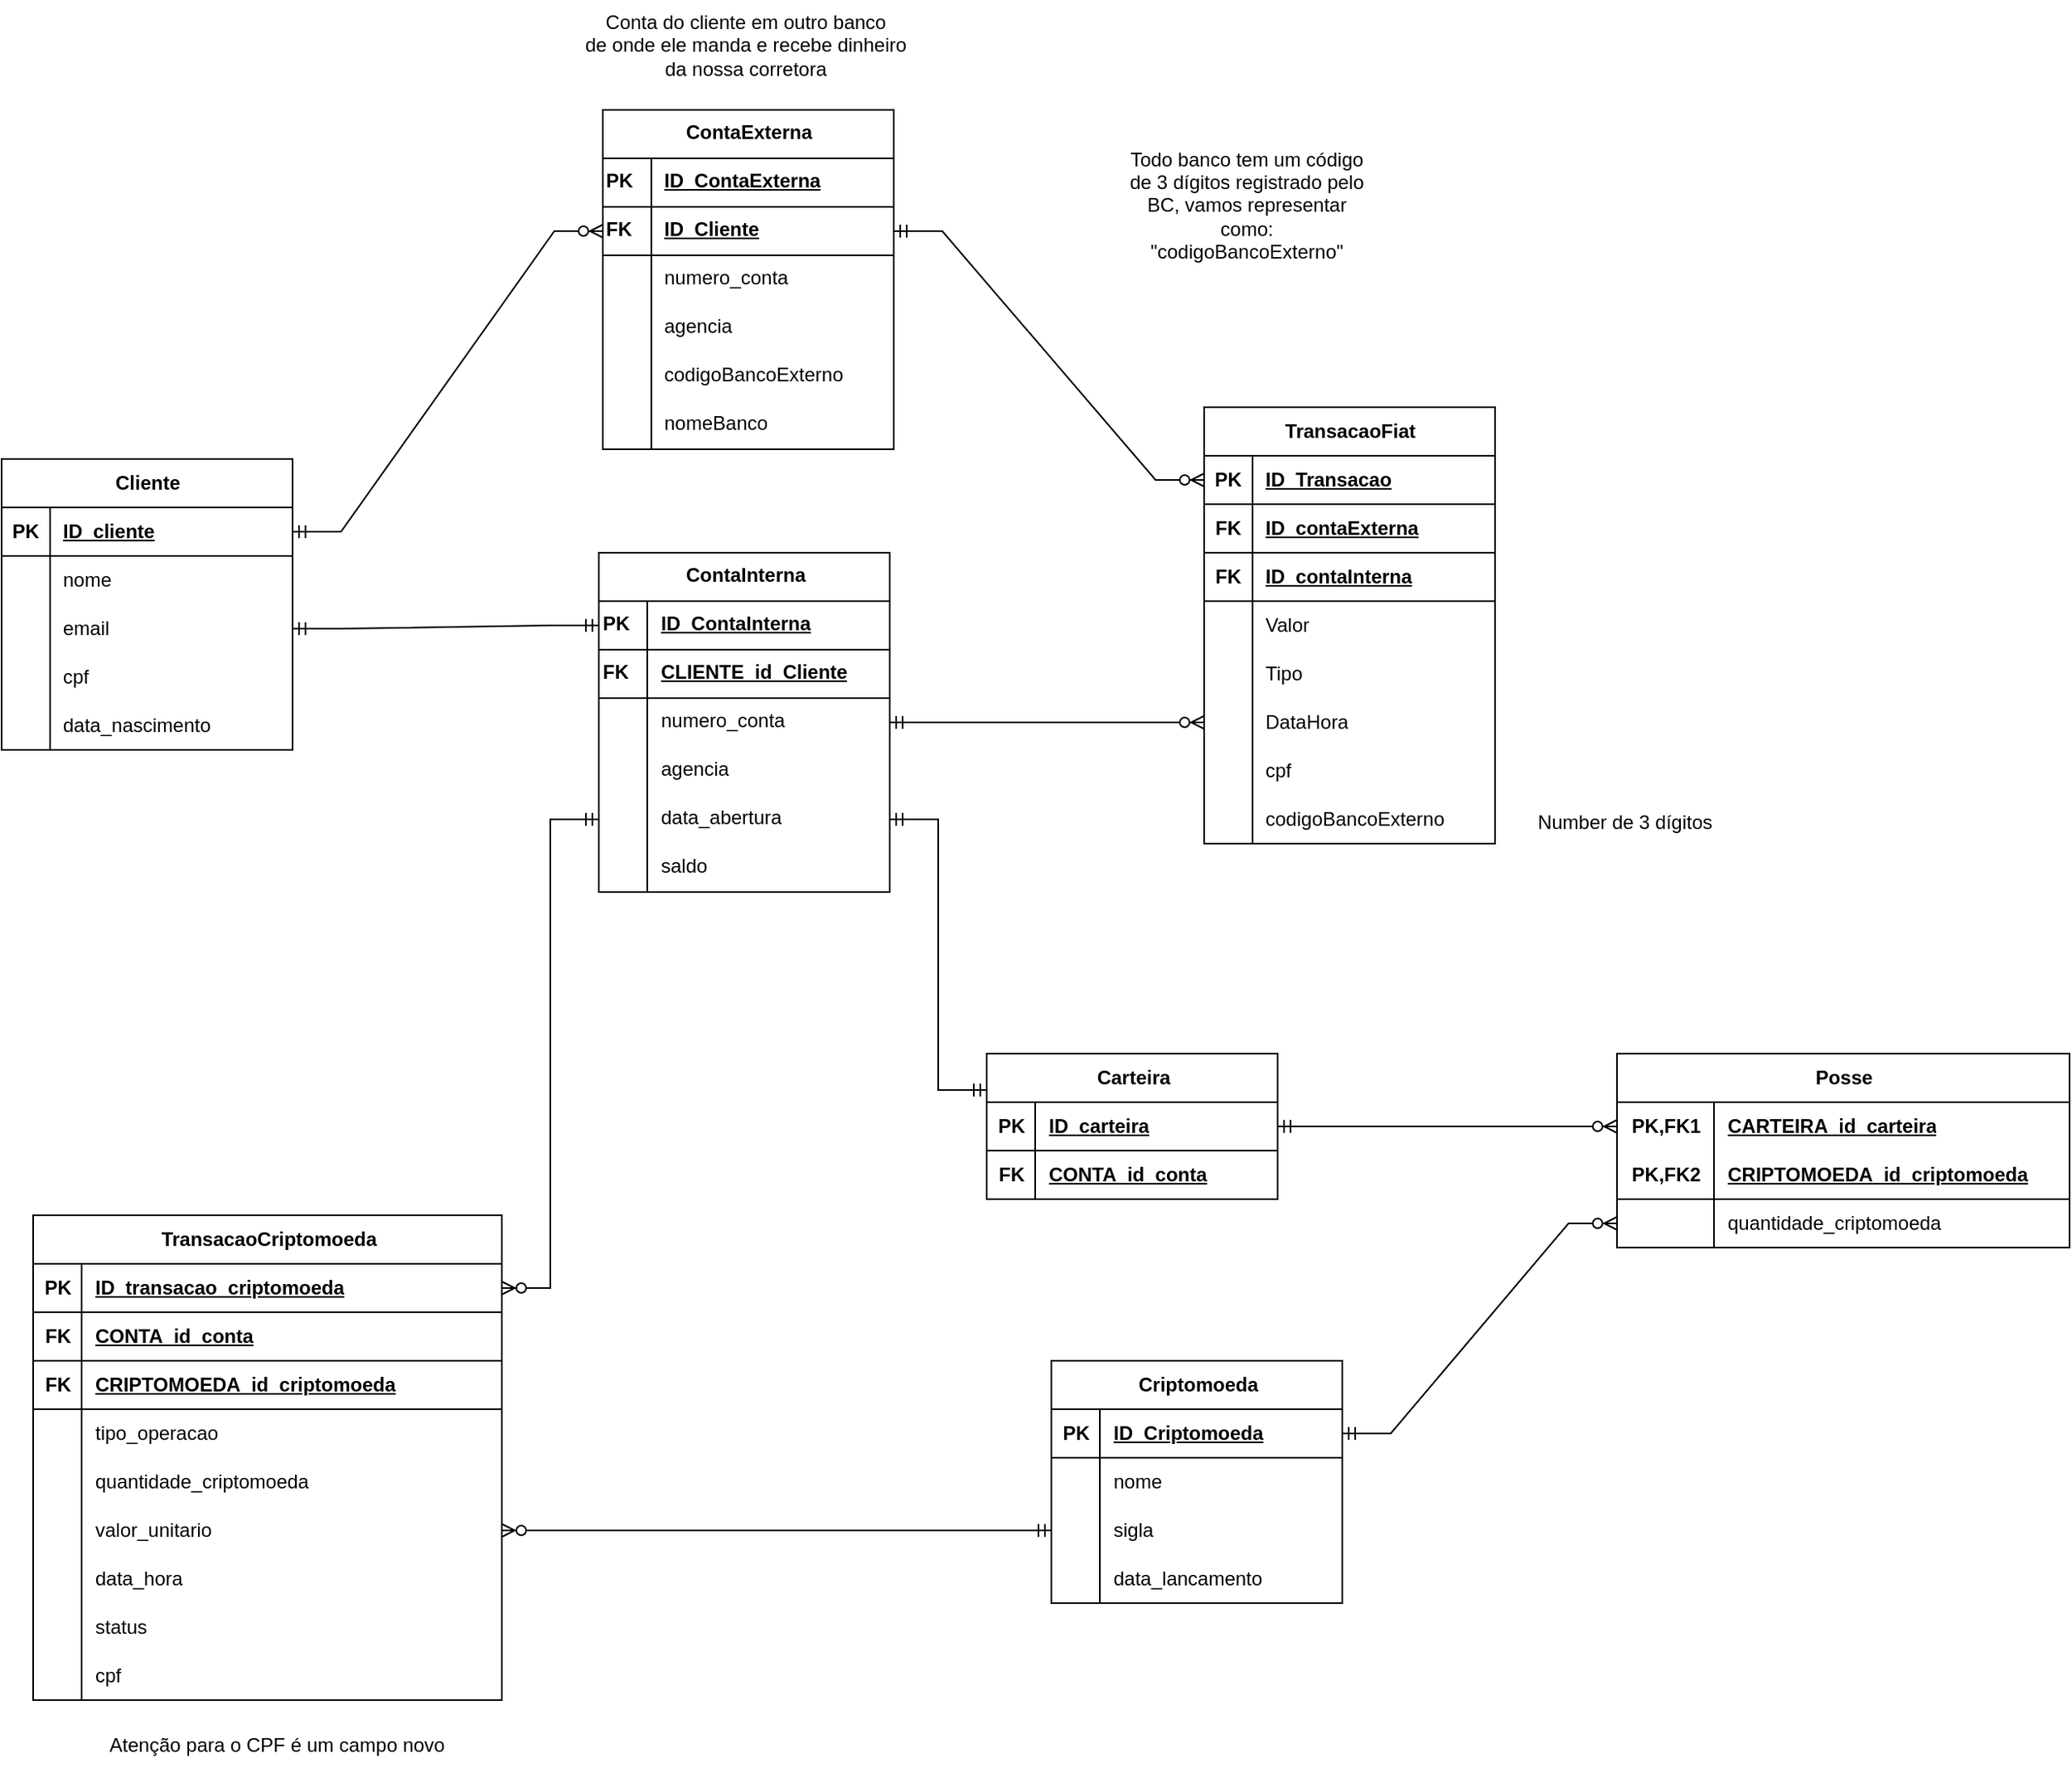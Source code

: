 <mxfile version="28.2.5">
  <diagram name="Página-1" id="d1rrQu7_RqCFaQAL6QqB">
    <mxGraphModel dx="2353" dy="2533" grid="0" gridSize="10" guides="1" tooltips="1" connect="1" arrows="1" fold="1" page="1" pageScale="1" pageWidth="827" pageHeight="1169" math="0" shadow="0">
      <root>
        <mxCell id="0" />
        <mxCell id="1" parent="0" />
        <mxCell id="-47FtMjsDmStWf5jlCwA-27" value="ContaInterna" style="shape=table;startSize=30;container=1;collapsible=1;childLayout=tableLayout;fixedRows=1;rowLines=0;fontStyle=1;align=center;resizeLast=1;html=1;strokeColor=default;verticalAlign=top;fontFamily=Helvetica;fontSize=12;fontColor=default;fillColor=default;" parent="1" vertex="1">
          <mxGeometry x="513.5" y="180" width="180" height="210" as="geometry" />
        </mxCell>
        <mxCell id="-47FtMjsDmStWf5jlCwA-28" value="" style="shape=tableRow;horizontal=0;startSize=0;swimlaneHead=0;swimlaneBody=0;fillColor=none;collapsible=0;dropTarget=0;points=[[0,0.5],[1,0.5]];portConstraint=eastwest;top=0;left=0;right=0;bottom=1;strokeColor=default;align=left;verticalAlign=top;fontFamily=Helvetica;fontSize=12;fontColor=default;" parent="-47FtMjsDmStWf5jlCwA-27" vertex="1">
          <mxGeometry y="30" width="180" height="30" as="geometry" />
        </mxCell>
        <mxCell id="-47FtMjsDmStWf5jlCwA-29" value="PK" style="shape=partialRectangle;connectable=0;fillColor=none;top=0;left=0;bottom=0;right=0;fontStyle=1;overflow=hidden;whiteSpace=wrap;html=1;strokeColor=default;align=left;verticalAlign=top;fontFamily=Helvetica;fontSize=12;fontColor=default;" parent="-47FtMjsDmStWf5jlCwA-28" vertex="1">
          <mxGeometry width="30" height="30" as="geometry">
            <mxRectangle width="30" height="30" as="alternateBounds" />
          </mxGeometry>
        </mxCell>
        <mxCell id="-47FtMjsDmStWf5jlCwA-30" value="ID_ContaInterna" style="shape=partialRectangle;connectable=0;fillColor=none;top=0;left=0;bottom=0;right=0;align=left;spacingLeft=6;fontStyle=5;overflow=hidden;whiteSpace=wrap;html=1;strokeColor=default;verticalAlign=top;fontFamily=Helvetica;fontSize=12;fontColor=default;" parent="-47FtMjsDmStWf5jlCwA-28" vertex="1">
          <mxGeometry x="30" width="150" height="30" as="geometry">
            <mxRectangle width="150" height="30" as="alternateBounds" />
          </mxGeometry>
        </mxCell>
        <mxCell id="-47FtMjsDmStWf5jlCwA-31" style="shape=tableRow;horizontal=0;startSize=0;swimlaneHead=0;swimlaneBody=0;fillColor=none;collapsible=0;dropTarget=0;points=[[0,0.5],[1,0.5]];portConstraint=eastwest;top=0;left=0;right=0;bottom=1;strokeColor=default;align=left;verticalAlign=top;fontFamily=Helvetica;fontSize=12;fontColor=default;" parent="-47FtMjsDmStWf5jlCwA-27" vertex="1">
          <mxGeometry y="60" width="180" height="30" as="geometry" />
        </mxCell>
        <mxCell id="-47FtMjsDmStWf5jlCwA-32" value="FK" style="shape=partialRectangle;connectable=0;fillColor=none;top=0;left=0;bottom=0;right=0;fontStyle=1;overflow=hidden;whiteSpace=wrap;html=1;strokeColor=default;align=left;verticalAlign=top;fontFamily=Helvetica;fontSize=12;fontColor=default;" parent="-47FtMjsDmStWf5jlCwA-31" vertex="1">
          <mxGeometry width="30" height="30" as="geometry">
            <mxRectangle width="30" height="30" as="alternateBounds" />
          </mxGeometry>
        </mxCell>
        <mxCell id="-47FtMjsDmStWf5jlCwA-33" value="CLIENTE_id_Cliente" style="shape=partialRectangle;connectable=0;fillColor=none;top=0;left=0;bottom=0;right=0;align=left;spacingLeft=6;fontStyle=5;overflow=hidden;whiteSpace=wrap;html=1;strokeColor=default;verticalAlign=top;fontFamily=Helvetica;fontSize=12;fontColor=default;" parent="-47FtMjsDmStWf5jlCwA-31" vertex="1">
          <mxGeometry x="30" width="150" height="30" as="geometry">
            <mxRectangle width="150" height="30" as="alternateBounds" />
          </mxGeometry>
        </mxCell>
        <mxCell id="-47FtMjsDmStWf5jlCwA-34" value="" style="shape=tableRow;horizontal=0;startSize=0;swimlaneHead=0;swimlaneBody=0;fillColor=none;collapsible=0;dropTarget=0;points=[[0,0.5],[1,0.5]];portConstraint=eastwest;top=0;left=0;right=0;bottom=0;strokeColor=default;align=left;verticalAlign=top;fontFamily=Helvetica;fontSize=12;fontColor=default;" parent="-47FtMjsDmStWf5jlCwA-27" vertex="1">
          <mxGeometry y="90" width="180" height="30" as="geometry" />
        </mxCell>
        <mxCell id="-47FtMjsDmStWf5jlCwA-35" value="" style="shape=partialRectangle;connectable=0;fillColor=none;top=0;left=0;bottom=0;right=0;editable=1;overflow=hidden;whiteSpace=wrap;html=1;strokeColor=default;align=left;verticalAlign=top;fontFamily=Helvetica;fontSize=12;fontColor=default;" parent="-47FtMjsDmStWf5jlCwA-34" vertex="1">
          <mxGeometry width="30" height="30" as="geometry">
            <mxRectangle width="30" height="30" as="alternateBounds" />
          </mxGeometry>
        </mxCell>
        <mxCell id="-47FtMjsDmStWf5jlCwA-36" value="numero_conta" style="shape=partialRectangle;connectable=0;fillColor=none;top=0;left=0;bottom=0;right=0;align=left;spacingLeft=6;overflow=hidden;whiteSpace=wrap;html=1;strokeColor=default;verticalAlign=top;fontFamily=Helvetica;fontSize=12;fontColor=default;" parent="-47FtMjsDmStWf5jlCwA-34" vertex="1">
          <mxGeometry x="30" width="150" height="30" as="geometry">
            <mxRectangle width="150" height="30" as="alternateBounds" />
          </mxGeometry>
        </mxCell>
        <mxCell id="-47FtMjsDmStWf5jlCwA-37" value="" style="shape=tableRow;horizontal=0;startSize=0;swimlaneHead=0;swimlaneBody=0;fillColor=none;collapsible=0;dropTarget=0;points=[[0,0.5],[1,0.5]];portConstraint=eastwest;top=0;left=0;right=0;bottom=0;strokeColor=default;align=left;verticalAlign=top;fontFamily=Helvetica;fontSize=12;fontColor=default;" parent="-47FtMjsDmStWf5jlCwA-27" vertex="1">
          <mxGeometry y="120" width="180" height="30" as="geometry" />
        </mxCell>
        <mxCell id="-47FtMjsDmStWf5jlCwA-38" value="" style="shape=partialRectangle;connectable=0;fillColor=none;top=0;left=0;bottom=0;right=0;editable=1;overflow=hidden;whiteSpace=wrap;html=1;strokeColor=default;align=left;verticalAlign=top;fontFamily=Helvetica;fontSize=12;fontColor=default;" parent="-47FtMjsDmStWf5jlCwA-37" vertex="1">
          <mxGeometry width="30" height="30" as="geometry">
            <mxRectangle width="30" height="30" as="alternateBounds" />
          </mxGeometry>
        </mxCell>
        <mxCell id="-47FtMjsDmStWf5jlCwA-39" value="agencia" style="shape=partialRectangle;connectable=0;fillColor=none;top=0;left=0;bottom=0;right=0;align=left;spacingLeft=6;overflow=hidden;whiteSpace=wrap;html=1;strokeColor=default;verticalAlign=top;fontFamily=Helvetica;fontSize=12;fontColor=default;" parent="-47FtMjsDmStWf5jlCwA-37" vertex="1">
          <mxGeometry x="30" width="150" height="30" as="geometry">
            <mxRectangle width="150" height="30" as="alternateBounds" />
          </mxGeometry>
        </mxCell>
        <mxCell id="-47FtMjsDmStWf5jlCwA-40" value="" style="shape=tableRow;horizontal=0;startSize=0;swimlaneHead=0;swimlaneBody=0;fillColor=none;collapsible=0;dropTarget=0;points=[[0,0.5],[1,0.5]];portConstraint=eastwest;top=0;left=0;right=0;bottom=0;strokeColor=default;align=left;verticalAlign=top;fontFamily=Helvetica;fontSize=12;fontColor=default;" parent="-47FtMjsDmStWf5jlCwA-27" vertex="1">
          <mxGeometry y="150" width="180" height="30" as="geometry" />
        </mxCell>
        <mxCell id="-47FtMjsDmStWf5jlCwA-41" value="" style="shape=partialRectangle;connectable=0;fillColor=none;top=0;left=0;bottom=0;right=0;editable=1;overflow=hidden;whiteSpace=wrap;html=1;strokeColor=default;align=left;verticalAlign=top;fontFamily=Helvetica;fontSize=12;fontColor=default;" parent="-47FtMjsDmStWf5jlCwA-40" vertex="1">
          <mxGeometry width="30" height="30" as="geometry">
            <mxRectangle width="30" height="30" as="alternateBounds" />
          </mxGeometry>
        </mxCell>
        <mxCell id="-47FtMjsDmStWf5jlCwA-42" value="data_abertura" style="shape=partialRectangle;connectable=0;fillColor=none;top=0;left=0;bottom=0;right=0;align=left;spacingLeft=6;overflow=hidden;whiteSpace=wrap;html=1;strokeColor=default;verticalAlign=top;fontFamily=Helvetica;fontSize=12;fontColor=default;" parent="-47FtMjsDmStWf5jlCwA-40" vertex="1">
          <mxGeometry x="30" width="150" height="30" as="geometry">
            <mxRectangle width="150" height="30" as="alternateBounds" />
          </mxGeometry>
        </mxCell>
        <mxCell id="-47FtMjsDmStWf5jlCwA-43" style="shape=tableRow;horizontal=0;startSize=0;swimlaneHead=0;swimlaneBody=0;fillColor=none;collapsible=0;dropTarget=0;points=[[0,0.5],[1,0.5]];portConstraint=eastwest;top=0;left=0;right=0;bottom=0;strokeColor=default;align=left;verticalAlign=top;fontFamily=Helvetica;fontSize=12;fontColor=default;" parent="-47FtMjsDmStWf5jlCwA-27" vertex="1">
          <mxGeometry y="180" width="180" height="30" as="geometry" />
        </mxCell>
        <mxCell id="-47FtMjsDmStWf5jlCwA-44" style="shape=partialRectangle;connectable=0;fillColor=none;top=0;left=0;bottom=0;right=0;editable=1;overflow=hidden;whiteSpace=wrap;html=1;strokeColor=default;align=left;verticalAlign=top;fontFamily=Helvetica;fontSize=12;fontColor=default;" parent="-47FtMjsDmStWf5jlCwA-43" vertex="1">
          <mxGeometry width="30" height="30" as="geometry">
            <mxRectangle width="30" height="30" as="alternateBounds" />
          </mxGeometry>
        </mxCell>
        <mxCell id="-47FtMjsDmStWf5jlCwA-45" value="saldo" style="shape=partialRectangle;connectable=0;fillColor=none;top=0;left=0;bottom=0;right=0;align=left;spacingLeft=6;overflow=hidden;whiteSpace=wrap;html=1;strokeColor=default;verticalAlign=top;fontFamily=Helvetica;fontSize=12;fontColor=default;" parent="-47FtMjsDmStWf5jlCwA-43" vertex="1">
          <mxGeometry x="30" width="150" height="30" as="geometry">
            <mxRectangle width="150" height="30" as="alternateBounds" />
          </mxGeometry>
        </mxCell>
        <mxCell id="-47FtMjsDmStWf5jlCwA-56" value="Cliente" style="shape=table;startSize=30;container=1;collapsible=1;childLayout=tableLayout;fixedRows=1;rowLines=0;fontStyle=1;align=center;resizeLast=1;html=1;" parent="1" vertex="1">
          <mxGeometry x="144" y="122" width="180" height="180.0" as="geometry" />
        </mxCell>
        <mxCell id="-47FtMjsDmStWf5jlCwA-57" value="" style="shape=tableRow;horizontal=0;startSize=0;swimlaneHead=0;swimlaneBody=0;fillColor=none;collapsible=0;dropTarget=0;points=[[0,0.5],[1,0.5]];portConstraint=eastwest;top=0;left=0;right=0;bottom=1;" parent="-47FtMjsDmStWf5jlCwA-56" vertex="1">
          <mxGeometry y="30" width="180" height="30" as="geometry" />
        </mxCell>
        <mxCell id="-47FtMjsDmStWf5jlCwA-58" value="PK" style="shape=partialRectangle;connectable=0;fillColor=none;top=0;left=0;bottom=0;right=0;fontStyle=1;overflow=hidden;whiteSpace=wrap;html=1;" parent="-47FtMjsDmStWf5jlCwA-57" vertex="1">
          <mxGeometry width="30" height="30" as="geometry">
            <mxRectangle width="30" height="30" as="alternateBounds" />
          </mxGeometry>
        </mxCell>
        <mxCell id="-47FtMjsDmStWf5jlCwA-59" value="ID_cliente" style="shape=partialRectangle;connectable=0;fillColor=none;top=0;left=0;bottom=0;right=0;align=left;spacingLeft=6;fontStyle=5;overflow=hidden;whiteSpace=wrap;html=1;" parent="-47FtMjsDmStWf5jlCwA-57" vertex="1">
          <mxGeometry x="30" width="150" height="30" as="geometry">
            <mxRectangle width="150" height="30" as="alternateBounds" />
          </mxGeometry>
        </mxCell>
        <mxCell id="-47FtMjsDmStWf5jlCwA-60" value="" style="shape=tableRow;horizontal=0;startSize=0;swimlaneHead=0;swimlaneBody=0;fillColor=none;collapsible=0;dropTarget=0;points=[[0,0.5],[1,0.5]];portConstraint=eastwest;top=0;left=0;right=0;bottom=0;" parent="-47FtMjsDmStWf5jlCwA-56" vertex="1">
          <mxGeometry y="60" width="180" height="30" as="geometry" />
        </mxCell>
        <mxCell id="-47FtMjsDmStWf5jlCwA-61" value="" style="shape=partialRectangle;connectable=0;fillColor=none;top=0;left=0;bottom=0;right=0;editable=1;overflow=hidden;whiteSpace=wrap;html=1;" parent="-47FtMjsDmStWf5jlCwA-60" vertex="1">
          <mxGeometry width="30" height="30" as="geometry">
            <mxRectangle width="30" height="30" as="alternateBounds" />
          </mxGeometry>
        </mxCell>
        <mxCell id="-47FtMjsDmStWf5jlCwA-62" value="nome" style="shape=partialRectangle;connectable=0;fillColor=none;top=0;left=0;bottom=0;right=0;align=left;spacingLeft=6;overflow=hidden;whiteSpace=wrap;html=1;" parent="-47FtMjsDmStWf5jlCwA-60" vertex="1">
          <mxGeometry x="30" width="150" height="30" as="geometry">
            <mxRectangle width="150" height="30" as="alternateBounds" />
          </mxGeometry>
        </mxCell>
        <mxCell id="-47FtMjsDmStWf5jlCwA-63" value="" style="shape=tableRow;horizontal=0;startSize=0;swimlaneHead=0;swimlaneBody=0;fillColor=none;collapsible=0;dropTarget=0;points=[[0,0.5],[1,0.5]];portConstraint=eastwest;top=0;left=0;right=0;bottom=0;" parent="-47FtMjsDmStWf5jlCwA-56" vertex="1">
          <mxGeometry y="90" width="180" height="30" as="geometry" />
        </mxCell>
        <mxCell id="-47FtMjsDmStWf5jlCwA-64" value="" style="shape=partialRectangle;connectable=0;fillColor=none;top=0;left=0;bottom=0;right=0;editable=1;overflow=hidden;whiteSpace=wrap;html=1;" parent="-47FtMjsDmStWf5jlCwA-63" vertex="1">
          <mxGeometry width="30" height="30" as="geometry">
            <mxRectangle width="30" height="30" as="alternateBounds" />
          </mxGeometry>
        </mxCell>
        <mxCell id="-47FtMjsDmStWf5jlCwA-65" value="email" style="shape=partialRectangle;connectable=0;fillColor=none;top=0;left=0;bottom=0;right=0;align=left;spacingLeft=6;overflow=hidden;whiteSpace=wrap;html=1;" parent="-47FtMjsDmStWf5jlCwA-63" vertex="1">
          <mxGeometry x="30" width="150" height="30" as="geometry">
            <mxRectangle width="150" height="30" as="alternateBounds" />
          </mxGeometry>
        </mxCell>
        <mxCell id="-47FtMjsDmStWf5jlCwA-66" value="" style="shape=tableRow;horizontal=0;startSize=0;swimlaneHead=0;swimlaneBody=0;fillColor=none;collapsible=0;dropTarget=0;points=[[0,0.5],[1,0.5]];portConstraint=eastwest;top=0;left=0;right=0;bottom=0;" parent="-47FtMjsDmStWf5jlCwA-56" vertex="1">
          <mxGeometry y="120" width="180" height="30" as="geometry" />
        </mxCell>
        <mxCell id="-47FtMjsDmStWf5jlCwA-67" value="" style="shape=partialRectangle;connectable=0;fillColor=none;top=0;left=0;bottom=0;right=0;editable=1;overflow=hidden;whiteSpace=wrap;html=1;" parent="-47FtMjsDmStWf5jlCwA-66" vertex="1">
          <mxGeometry width="30" height="30" as="geometry">
            <mxRectangle width="30" height="30" as="alternateBounds" />
          </mxGeometry>
        </mxCell>
        <mxCell id="-47FtMjsDmStWf5jlCwA-68" value="cpf" style="shape=partialRectangle;connectable=0;fillColor=none;top=0;left=0;bottom=0;right=0;align=left;spacingLeft=6;overflow=hidden;whiteSpace=wrap;html=1;" parent="-47FtMjsDmStWf5jlCwA-66" vertex="1">
          <mxGeometry x="30" width="150" height="30" as="geometry">
            <mxRectangle width="150" height="30" as="alternateBounds" />
          </mxGeometry>
        </mxCell>
        <mxCell id="-47FtMjsDmStWf5jlCwA-69" style="shape=tableRow;horizontal=0;startSize=0;swimlaneHead=0;swimlaneBody=0;fillColor=none;collapsible=0;dropTarget=0;points=[[0,0.5],[1,0.5]];portConstraint=eastwest;top=0;left=0;right=0;bottom=0;" parent="-47FtMjsDmStWf5jlCwA-56" vertex="1">
          <mxGeometry y="150" width="180" height="30" as="geometry" />
        </mxCell>
        <mxCell id="-47FtMjsDmStWf5jlCwA-70" style="shape=partialRectangle;connectable=0;fillColor=none;top=0;left=0;bottom=0;right=0;editable=1;overflow=hidden;whiteSpace=wrap;html=1;" parent="-47FtMjsDmStWf5jlCwA-69" vertex="1">
          <mxGeometry width="30" height="30" as="geometry">
            <mxRectangle width="30" height="30" as="alternateBounds" />
          </mxGeometry>
        </mxCell>
        <mxCell id="-47FtMjsDmStWf5jlCwA-71" value="data_nascimento" style="shape=partialRectangle;connectable=0;fillColor=none;top=0;left=0;bottom=0;right=0;align=left;spacingLeft=6;overflow=hidden;whiteSpace=wrap;html=1;" parent="-47FtMjsDmStWf5jlCwA-69" vertex="1">
          <mxGeometry x="30" width="150" height="30" as="geometry">
            <mxRectangle width="150" height="30" as="alternateBounds" />
          </mxGeometry>
        </mxCell>
        <mxCell id="-47FtMjsDmStWf5jlCwA-72" value="" style="edgeStyle=entityRelationEdgeStyle;fontSize=12;html=1;endArrow=ERmandOne;startArrow=ERmandOne;rounded=0;exitX=1;exitY=0.5;exitDx=0;exitDy=0;entryX=0;entryY=0.5;entryDx=0;entryDy=0;" parent="1" source="-47FtMjsDmStWf5jlCwA-63" target="-47FtMjsDmStWf5jlCwA-28" edge="1">
          <mxGeometry width="100" height="100" relative="1" as="geometry">
            <mxPoint x="423.5" y="460" as="sourcePoint" />
            <mxPoint x="523.5" y="360" as="targetPoint" />
          </mxGeometry>
        </mxCell>
        <mxCell id="-47FtMjsDmStWf5jlCwA-73" value="Carteira" style="shape=table;startSize=30;container=1;collapsible=1;childLayout=tableLayout;fixedRows=1;rowLines=0;fontStyle=1;align=center;resizeLast=1;html=1;" parent="1" vertex="1">
          <mxGeometry x="753.5" y="490" width="180" height="90" as="geometry" />
        </mxCell>
        <mxCell id="-47FtMjsDmStWf5jlCwA-74" value="" style="shape=tableRow;horizontal=0;startSize=0;swimlaneHead=0;swimlaneBody=0;fillColor=none;collapsible=0;dropTarget=0;points=[[0,0.5],[1,0.5]];portConstraint=eastwest;top=0;left=0;right=0;bottom=1;" parent="-47FtMjsDmStWf5jlCwA-73" vertex="1">
          <mxGeometry y="30" width="180" height="30" as="geometry" />
        </mxCell>
        <mxCell id="-47FtMjsDmStWf5jlCwA-75" value="PK" style="shape=partialRectangle;connectable=0;fillColor=none;top=0;left=0;bottom=0;right=0;fontStyle=1;overflow=hidden;whiteSpace=wrap;html=1;" parent="-47FtMjsDmStWf5jlCwA-74" vertex="1">
          <mxGeometry width="30" height="30" as="geometry">
            <mxRectangle width="30" height="30" as="alternateBounds" />
          </mxGeometry>
        </mxCell>
        <mxCell id="-47FtMjsDmStWf5jlCwA-76" value="ID_carteira" style="shape=partialRectangle;connectable=0;fillColor=none;top=0;left=0;bottom=0;right=0;align=left;spacingLeft=6;fontStyle=5;overflow=hidden;whiteSpace=wrap;html=1;" parent="-47FtMjsDmStWf5jlCwA-74" vertex="1">
          <mxGeometry x="30" width="150" height="30" as="geometry">
            <mxRectangle width="150" height="30" as="alternateBounds" />
          </mxGeometry>
        </mxCell>
        <mxCell id="-47FtMjsDmStWf5jlCwA-77" style="shape=tableRow;horizontal=0;startSize=0;swimlaneHead=0;swimlaneBody=0;fillColor=none;collapsible=0;dropTarget=0;points=[[0,0.5],[1,0.5]];portConstraint=eastwest;top=0;left=0;right=0;bottom=1;" parent="-47FtMjsDmStWf5jlCwA-73" vertex="1">
          <mxGeometry y="60" width="180" height="30" as="geometry" />
        </mxCell>
        <mxCell id="-47FtMjsDmStWf5jlCwA-78" value="FK" style="shape=partialRectangle;connectable=0;fillColor=none;top=0;left=0;bottom=0;right=0;fontStyle=1;overflow=hidden;whiteSpace=wrap;html=1;" parent="-47FtMjsDmStWf5jlCwA-77" vertex="1">
          <mxGeometry width="30" height="30" as="geometry">
            <mxRectangle width="30" height="30" as="alternateBounds" />
          </mxGeometry>
        </mxCell>
        <mxCell id="-47FtMjsDmStWf5jlCwA-79" value="CONTA_id_conta" style="shape=partialRectangle;connectable=0;fillColor=none;top=0;left=0;bottom=0;right=0;align=left;spacingLeft=6;fontStyle=5;overflow=hidden;whiteSpace=wrap;html=1;" parent="-47FtMjsDmStWf5jlCwA-77" vertex="1">
          <mxGeometry x="30" width="150" height="30" as="geometry">
            <mxRectangle width="150" height="30" as="alternateBounds" />
          </mxGeometry>
        </mxCell>
        <mxCell id="-47FtMjsDmStWf5jlCwA-80" value="" style="edgeStyle=entityRelationEdgeStyle;fontSize=12;html=1;endArrow=ERmandOne;startArrow=ERmandOne;rounded=0;entryX=0;entryY=0.25;entryDx=0;entryDy=0;" parent="1" source="-47FtMjsDmStWf5jlCwA-40" target="-47FtMjsDmStWf5jlCwA-73" edge="1">
          <mxGeometry width="100" height="100" relative="1" as="geometry">
            <mxPoint x="623.5" y="400" as="sourcePoint" />
            <mxPoint x="813.5" y="400" as="targetPoint" />
          </mxGeometry>
        </mxCell>
        <mxCell id="-47FtMjsDmStWf5jlCwA-81" value="Posse" style="shape=table;startSize=30;container=1;collapsible=1;childLayout=tableLayout;fixedRows=1;rowLines=0;fontStyle=1;align=center;resizeLast=1;html=1;whiteSpace=wrap;" parent="1" vertex="1">
          <mxGeometry x="1143.5" y="490" width="280" height="120" as="geometry" />
        </mxCell>
        <mxCell id="-47FtMjsDmStWf5jlCwA-82" value="" style="shape=tableRow;horizontal=0;startSize=0;swimlaneHead=0;swimlaneBody=0;fillColor=none;collapsible=0;dropTarget=0;points=[[0,0.5],[1,0.5]];portConstraint=eastwest;top=0;left=0;right=0;bottom=0;html=1;" parent="-47FtMjsDmStWf5jlCwA-81" vertex="1">
          <mxGeometry y="30" width="280" height="30" as="geometry" />
        </mxCell>
        <mxCell id="-47FtMjsDmStWf5jlCwA-83" value="PK,FK1" style="shape=partialRectangle;connectable=0;fillColor=none;top=0;left=0;bottom=0;right=0;fontStyle=1;overflow=hidden;html=1;whiteSpace=wrap;" parent="-47FtMjsDmStWf5jlCwA-82" vertex="1">
          <mxGeometry width="60" height="30" as="geometry">
            <mxRectangle width="60" height="30" as="alternateBounds" />
          </mxGeometry>
        </mxCell>
        <mxCell id="-47FtMjsDmStWf5jlCwA-84" value="CARTEIRA_id_carteira" style="shape=partialRectangle;connectable=0;fillColor=none;top=0;left=0;bottom=0;right=0;align=left;spacingLeft=6;fontStyle=5;overflow=hidden;html=1;whiteSpace=wrap;" parent="-47FtMjsDmStWf5jlCwA-82" vertex="1">
          <mxGeometry x="60" width="220" height="30" as="geometry">
            <mxRectangle width="220" height="30" as="alternateBounds" />
          </mxGeometry>
        </mxCell>
        <mxCell id="-47FtMjsDmStWf5jlCwA-85" value="" style="shape=tableRow;horizontal=0;startSize=0;swimlaneHead=0;swimlaneBody=0;fillColor=none;collapsible=0;dropTarget=0;points=[[0,0.5],[1,0.5]];portConstraint=eastwest;top=0;left=0;right=0;bottom=1;html=1;" parent="-47FtMjsDmStWf5jlCwA-81" vertex="1">
          <mxGeometry y="60" width="280" height="30" as="geometry" />
        </mxCell>
        <mxCell id="-47FtMjsDmStWf5jlCwA-86" value="PK,FK2" style="shape=partialRectangle;connectable=0;fillColor=none;top=0;left=0;bottom=0;right=0;fontStyle=1;overflow=hidden;html=1;whiteSpace=wrap;" parent="-47FtMjsDmStWf5jlCwA-85" vertex="1">
          <mxGeometry width="60" height="30" as="geometry">
            <mxRectangle width="60" height="30" as="alternateBounds" />
          </mxGeometry>
        </mxCell>
        <mxCell id="-47FtMjsDmStWf5jlCwA-87" value="CRIPTOMOEDA_id_criptomoeda" style="shape=partialRectangle;connectable=0;fillColor=none;top=0;left=0;bottom=0;right=0;align=left;spacingLeft=6;fontStyle=5;overflow=hidden;html=1;whiteSpace=wrap;" parent="-47FtMjsDmStWf5jlCwA-85" vertex="1">
          <mxGeometry x="60" width="220" height="30" as="geometry">
            <mxRectangle width="220" height="30" as="alternateBounds" />
          </mxGeometry>
        </mxCell>
        <mxCell id="-47FtMjsDmStWf5jlCwA-88" value="" style="shape=tableRow;horizontal=0;startSize=0;swimlaneHead=0;swimlaneBody=0;fillColor=none;collapsible=0;dropTarget=0;points=[[0,0.5],[1,0.5]];portConstraint=eastwest;top=0;left=0;right=0;bottom=0;html=1;" parent="-47FtMjsDmStWf5jlCwA-81" vertex="1">
          <mxGeometry y="90" width="280" height="30" as="geometry" />
        </mxCell>
        <mxCell id="-47FtMjsDmStWf5jlCwA-89" value="" style="shape=partialRectangle;connectable=0;fillColor=none;top=0;left=0;bottom=0;right=0;editable=1;overflow=hidden;html=1;whiteSpace=wrap;" parent="-47FtMjsDmStWf5jlCwA-88" vertex="1">
          <mxGeometry width="60" height="30" as="geometry">
            <mxRectangle width="60" height="30" as="alternateBounds" />
          </mxGeometry>
        </mxCell>
        <mxCell id="-47FtMjsDmStWf5jlCwA-90" value="quantidade_criptomoeda" style="shape=partialRectangle;connectable=0;fillColor=none;top=0;left=0;bottom=0;right=0;align=left;spacingLeft=6;overflow=hidden;html=1;whiteSpace=wrap;" parent="-47FtMjsDmStWf5jlCwA-88" vertex="1">
          <mxGeometry x="60" width="220" height="30" as="geometry">
            <mxRectangle width="220" height="30" as="alternateBounds" />
          </mxGeometry>
        </mxCell>
        <mxCell id="-47FtMjsDmStWf5jlCwA-91" value="Criptomoeda" style="shape=table;startSize=30;container=1;collapsible=1;childLayout=tableLayout;fixedRows=1;rowLines=0;fontStyle=1;align=center;resizeLast=1;html=1;" parent="1" vertex="1">
          <mxGeometry x="793.5" y="680" width="180" height="150" as="geometry" />
        </mxCell>
        <mxCell id="-47FtMjsDmStWf5jlCwA-92" value="" style="shape=tableRow;horizontal=0;startSize=0;swimlaneHead=0;swimlaneBody=0;fillColor=none;collapsible=0;dropTarget=0;points=[[0,0.5],[1,0.5]];portConstraint=eastwest;top=0;left=0;right=0;bottom=1;" parent="-47FtMjsDmStWf5jlCwA-91" vertex="1">
          <mxGeometry y="30" width="180" height="30" as="geometry" />
        </mxCell>
        <mxCell id="-47FtMjsDmStWf5jlCwA-93" value="PK" style="shape=partialRectangle;connectable=0;fillColor=none;top=0;left=0;bottom=0;right=0;fontStyle=1;overflow=hidden;whiteSpace=wrap;html=1;" parent="-47FtMjsDmStWf5jlCwA-92" vertex="1">
          <mxGeometry width="30" height="30" as="geometry">
            <mxRectangle width="30" height="30" as="alternateBounds" />
          </mxGeometry>
        </mxCell>
        <mxCell id="-47FtMjsDmStWf5jlCwA-94" value="ID_Criptomoeda" style="shape=partialRectangle;connectable=0;fillColor=none;top=0;left=0;bottom=0;right=0;align=left;spacingLeft=6;fontStyle=5;overflow=hidden;whiteSpace=wrap;html=1;" parent="-47FtMjsDmStWf5jlCwA-92" vertex="1">
          <mxGeometry x="30" width="150" height="30" as="geometry">
            <mxRectangle width="150" height="30" as="alternateBounds" />
          </mxGeometry>
        </mxCell>
        <mxCell id="-47FtMjsDmStWf5jlCwA-95" value="" style="shape=tableRow;horizontal=0;startSize=0;swimlaneHead=0;swimlaneBody=0;fillColor=none;collapsible=0;dropTarget=0;points=[[0,0.5],[1,0.5]];portConstraint=eastwest;top=0;left=0;right=0;bottom=0;" parent="-47FtMjsDmStWf5jlCwA-91" vertex="1">
          <mxGeometry y="60" width="180" height="30" as="geometry" />
        </mxCell>
        <mxCell id="-47FtMjsDmStWf5jlCwA-96" value="" style="shape=partialRectangle;connectable=0;fillColor=none;top=0;left=0;bottom=0;right=0;editable=1;overflow=hidden;whiteSpace=wrap;html=1;" parent="-47FtMjsDmStWf5jlCwA-95" vertex="1">
          <mxGeometry width="30" height="30" as="geometry">
            <mxRectangle width="30" height="30" as="alternateBounds" />
          </mxGeometry>
        </mxCell>
        <mxCell id="-47FtMjsDmStWf5jlCwA-97" value="nome" style="shape=partialRectangle;connectable=0;fillColor=none;top=0;left=0;bottom=0;right=0;align=left;spacingLeft=6;overflow=hidden;whiteSpace=wrap;html=1;" parent="-47FtMjsDmStWf5jlCwA-95" vertex="1">
          <mxGeometry x="30" width="150" height="30" as="geometry">
            <mxRectangle width="150" height="30" as="alternateBounds" />
          </mxGeometry>
        </mxCell>
        <mxCell id="-47FtMjsDmStWf5jlCwA-98" value="" style="shape=tableRow;horizontal=0;startSize=0;swimlaneHead=0;swimlaneBody=0;fillColor=none;collapsible=0;dropTarget=0;points=[[0,0.5],[1,0.5]];portConstraint=eastwest;top=0;left=0;right=0;bottom=0;" parent="-47FtMjsDmStWf5jlCwA-91" vertex="1">
          <mxGeometry y="90" width="180" height="30" as="geometry" />
        </mxCell>
        <mxCell id="-47FtMjsDmStWf5jlCwA-99" value="" style="shape=partialRectangle;connectable=0;fillColor=none;top=0;left=0;bottom=0;right=0;editable=1;overflow=hidden;whiteSpace=wrap;html=1;" parent="-47FtMjsDmStWf5jlCwA-98" vertex="1">
          <mxGeometry width="30" height="30" as="geometry">
            <mxRectangle width="30" height="30" as="alternateBounds" />
          </mxGeometry>
        </mxCell>
        <mxCell id="-47FtMjsDmStWf5jlCwA-100" value="sigla" style="shape=partialRectangle;connectable=0;fillColor=none;top=0;left=0;bottom=0;right=0;align=left;spacingLeft=6;overflow=hidden;whiteSpace=wrap;html=1;" parent="-47FtMjsDmStWf5jlCwA-98" vertex="1">
          <mxGeometry x="30" width="150" height="30" as="geometry">
            <mxRectangle width="150" height="30" as="alternateBounds" />
          </mxGeometry>
        </mxCell>
        <mxCell id="-47FtMjsDmStWf5jlCwA-101" value="" style="shape=tableRow;horizontal=0;startSize=0;swimlaneHead=0;swimlaneBody=0;fillColor=none;collapsible=0;dropTarget=0;points=[[0,0.5],[1,0.5]];portConstraint=eastwest;top=0;left=0;right=0;bottom=0;" parent="-47FtMjsDmStWf5jlCwA-91" vertex="1">
          <mxGeometry y="120" width="180" height="30" as="geometry" />
        </mxCell>
        <mxCell id="-47FtMjsDmStWf5jlCwA-102" value="" style="shape=partialRectangle;connectable=0;fillColor=none;top=0;left=0;bottom=0;right=0;editable=1;overflow=hidden;whiteSpace=wrap;html=1;" parent="-47FtMjsDmStWf5jlCwA-101" vertex="1">
          <mxGeometry width="30" height="30" as="geometry">
            <mxRectangle width="30" height="30" as="alternateBounds" />
          </mxGeometry>
        </mxCell>
        <mxCell id="-47FtMjsDmStWf5jlCwA-103" value="data_lancamento" style="shape=partialRectangle;connectable=0;fillColor=none;top=0;left=0;bottom=0;right=0;align=left;spacingLeft=6;overflow=hidden;whiteSpace=wrap;html=1;" parent="-47FtMjsDmStWf5jlCwA-101" vertex="1">
          <mxGeometry x="30" width="150" height="30" as="geometry">
            <mxRectangle width="150" height="30" as="alternateBounds" />
          </mxGeometry>
        </mxCell>
        <mxCell id="-47FtMjsDmStWf5jlCwA-104" value="TransacaoCriptomoeda" style="shape=table;startSize=30;container=1;collapsible=1;childLayout=tableLayout;fixedRows=1;rowLines=0;fontStyle=1;align=center;resizeLast=1;html=1;" parent="1" vertex="1">
          <mxGeometry x="163.5" y="590" width="290" height="300" as="geometry" />
        </mxCell>
        <mxCell id="-47FtMjsDmStWf5jlCwA-105" value="" style="shape=tableRow;horizontal=0;startSize=0;swimlaneHead=0;swimlaneBody=0;fillColor=none;collapsible=0;dropTarget=0;points=[[0,0.5],[1,0.5]];portConstraint=eastwest;top=0;left=0;right=0;bottom=1;" parent="-47FtMjsDmStWf5jlCwA-104" vertex="1">
          <mxGeometry y="30" width="290" height="30" as="geometry" />
        </mxCell>
        <mxCell id="-47FtMjsDmStWf5jlCwA-106" value="PK" style="shape=partialRectangle;connectable=0;fillColor=none;top=0;left=0;bottom=0;right=0;fontStyle=1;overflow=hidden;whiteSpace=wrap;html=1;" parent="-47FtMjsDmStWf5jlCwA-105" vertex="1">
          <mxGeometry width="30" height="30" as="geometry">
            <mxRectangle width="30" height="30" as="alternateBounds" />
          </mxGeometry>
        </mxCell>
        <mxCell id="-47FtMjsDmStWf5jlCwA-107" value="ID_transacao_criptomoeda" style="shape=partialRectangle;connectable=0;fillColor=none;top=0;left=0;bottom=0;right=0;align=left;spacingLeft=6;fontStyle=5;overflow=hidden;whiteSpace=wrap;html=1;" parent="-47FtMjsDmStWf5jlCwA-105" vertex="1">
          <mxGeometry x="30" width="260" height="30" as="geometry">
            <mxRectangle width="260" height="30" as="alternateBounds" />
          </mxGeometry>
        </mxCell>
        <mxCell id="-47FtMjsDmStWf5jlCwA-108" style="shape=tableRow;horizontal=0;startSize=0;swimlaneHead=0;swimlaneBody=0;fillColor=none;collapsible=0;dropTarget=0;points=[[0,0.5],[1,0.5]];portConstraint=eastwest;top=0;left=0;right=0;bottom=1;" parent="-47FtMjsDmStWf5jlCwA-104" vertex="1">
          <mxGeometry y="60" width="290" height="30" as="geometry" />
        </mxCell>
        <mxCell id="-47FtMjsDmStWf5jlCwA-109" value="FK" style="shape=partialRectangle;connectable=0;fillColor=none;top=0;left=0;bottom=0;right=0;fontStyle=1;overflow=hidden;whiteSpace=wrap;html=1;" parent="-47FtMjsDmStWf5jlCwA-108" vertex="1">
          <mxGeometry width="30" height="30" as="geometry">
            <mxRectangle width="30" height="30" as="alternateBounds" />
          </mxGeometry>
        </mxCell>
        <mxCell id="-47FtMjsDmStWf5jlCwA-110" value="CONTA_id_conta" style="shape=partialRectangle;connectable=0;fillColor=none;top=0;left=0;bottom=0;right=0;align=left;spacingLeft=6;fontStyle=5;overflow=hidden;whiteSpace=wrap;html=1;" parent="-47FtMjsDmStWf5jlCwA-108" vertex="1">
          <mxGeometry x="30" width="260" height="30" as="geometry">
            <mxRectangle width="260" height="30" as="alternateBounds" />
          </mxGeometry>
        </mxCell>
        <mxCell id="-47FtMjsDmStWf5jlCwA-111" style="shape=tableRow;horizontal=0;startSize=0;swimlaneHead=0;swimlaneBody=0;fillColor=none;collapsible=0;dropTarget=0;points=[[0,0.5],[1,0.5]];portConstraint=eastwest;top=0;left=0;right=0;bottom=1;" parent="-47FtMjsDmStWf5jlCwA-104" vertex="1">
          <mxGeometry y="90" width="290" height="30" as="geometry" />
        </mxCell>
        <mxCell id="-47FtMjsDmStWf5jlCwA-112" value="FK" style="shape=partialRectangle;connectable=0;fillColor=none;top=0;left=0;bottom=0;right=0;fontStyle=1;overflow=hidden;whiteSpace=wrap;html=1;" parent="-47FtMjsDmStWf5jlCwA-111" vertex="1">
          <mxGeometry width="30" height="30" as="geometry">
            <mxRectangle width="30" height="30" as="alternateBounds" />
          </mxGeometry>
        </mxCell>
        <mxCell id="-47FtMjsDmStWf5jlCwA-113" value="CRIPTOMOEDA_id_criptomoeda" style="shape=partialRectangle;connectable=0;fillColor=none;top=0;left=0;bottom=0;right=0;align=left;spacingLeft=6;fontStyle=5;overflow=hidden;whiteSpace=wrap;html=1;" parent="-47FtMjsDmStWf5jlCwA-111" vertex="1">
          <mxGeometry x="30" width="260" height="30" as="geometry">
            <mxRectangle width="260" height="30" as="alternateBounds" />
          </mxGeometry>
        </mxCell>
        <mxCell id="-47FtMjsDmStWf5jlCwA-114" value="" style="shape=tableRow;horizontal=0;startSize=0;swimlaneHead=0;swimlaneBody=0;fillColor=none;collapsible=0;dropTarget=0;points=[[0,0.5],[1,0.5]];portConstraint=eastwest;top=0;left=0;right=0;bottom=0;" parent="-47FtMjsDmStWf5jlCwA-104" vertex="1">
          <mxGeometry y="120" width="290" height="30" as="geometry" />
        </mxCell>
        <mxCell id="-47FtMjsDmStWf5jlCwA-115" value="" style="shape=partialRectangle;connectable=0;fillColor=none;top=0;left=0;bottom=0;right=0;editable=1;overflow=hidden;whiteSpace=wrap;html=1;" parent="-47FtMjsDmStWf5jlCwA-114" vertex="1">
          <mxGeometry width="30" height="30" as="geometry">
            <mxRectangle width="30" height="30" as="alternateBounds" />
          </mxGeometry>
        </mxCell>
        <mxCell id="-47FtMjsDmStWf5jlCwA-116" value="tipo_operacao" style="shape=partialRectangle;connectable=0;fillColor=none;top=0;left=0;bottom=0;right=0;align=left;spacingLeft=6;overflow=hidden;whiteSpace=wrap;html=1;" parent="-47FtMjsDmStWf5jlCwA-114" vertex="1">
          <mxGeometry x="30" width="260" height="30" as="geometry">
            <mxRectangle width="260" height="30" as="alternateBounds" />
          </mxGeometry>
        </mxCell>
        <mxCell id="-47FtMjsDmStWf5jlCwA-117" value="" style="shape=tableRow;horizontal=0;startSize=0;swimlaneHead=0;swimlaneBody=0;fillColor=none;collapsible=0;dropTarget=0;points=[[0,0.5],[1,0.5]];portConstraint=eastwest;top=0;left=0;right=0;bottom=0;" parent="-47FtMjsDmStWf5jlCwA-104" vertex="1">
          <mxGeometry y="150" width="290" height="30" as="geometry" />
        </mxCell>
        <mxCell id="-47FtMjsDmStWf5jlCwA-118" value="" style="shape=partialRectangle;connectable=0;fillColor=none;top=0;left=0;bottom=0;right=0;editable=1;overflow=hidden;whiteSpace=wrap;html=1;" parent="-47FtMjsDmStWf5jlCwA-117" vertex="1">
          <mxGeometry width="30" height="30" as="geometry">
            <mxRectangle width="30" height="30" as="alternateBounds" />
          </mxGeometry>
        </mxCell>
        <mxCell id="-47FtMjsDmStWf5jlCwA-119" value="quantidade_criptomoeda" style="shape=partialRectangle;connectable=0;fillColor=none;top=0;left=0;bottom=0;right=0;align=left;spacingLeft=6;overflow=hidden;whiteSpace=wrap;html=1;" parent="-47FtMjsDmStWf5jlCwA-117" vertex="1">
          <mxGeometry x="30" width="260" height="30" as="geometry">
            <mxRectangle width="260" height="30" as="alternateBounds" />
          </mxGeometry>
        </mxCell>
        <mxCell id="-47FtMjsDmStWf5jlCwA-120" value="" style="shape=tableRow;horizontal=0;startSize=0;swimlaneHead=0;swimlaneBody=0;fillColor=none;collapsible=0;dropTarget=0;points=[[0,0.5],[1,0.5]];portConstraint=eastwest;top=0;left=0;right=0;bottom=0;" parent="-47FtMjsDmStWf5jlCwA-104" vertex="1">
          <mxGeometry y="180" width="290" height="30" as="geometry" />
        </mxCell>
        <mxCell id="-47FtMjsDmStWf5jlCwA-121" value="" style="shape=partialRectangle;connectable=0;fillColor=none;top=0;left=0;bottom=0;right=0;editable=1;overflow=hidden;whiteSpace=wrap;html=1;" parent="-47FtMjsDmStWf5jlCwA-120" vertex="1">
          <mxGeometry width="30" height="30" as="geometry">
            <mxRectangle width="30" height="30" as="alternateBounds" />
          </mxGeometry>
        </mxCell>
        <mxCell id="-47FtMjsDmStWf5jlCwA-122" value="valor_unitario" style="shape=partialRectangle;connectable=0;fillColor=none;top=0;left=0;bottom=0;right=0;align=left;spacingLeft=6;overflow=hidden;whiteSpace=wrap;html=1;" parent="-47FtMjsDmStWf5jlCwA-120" vertex="1">
          <mxGeometry x="30" width="260" height="30" as="geometry">
            <mxRectangle width="260" height="30" as="alternateBounds" />
          </mxGeometry>
        </mxCell>
        <mxCell id="-47FtMjsDmStWf5jlCwA-123" style="shape=tableRow;horizontal=0;startSize=0;swimlaneHead=0;swimlaneBody=0;fillColor=none;collapsible=0;dropTarget=0;points=[[0,0.5],[1,0.5]];portConstraint=eastwest;top=0;left=0;right=0;bottom=0;" parent="-47FtMjsDmStWf5jlCwA-104" vertex="1">
          <mxGeometry y="210" width="290" height="30" as="geometry" />
        </mxCell>
        <mxCell id="-47FtMjsDmStWf5jlCwA-124" style="shape=partialRectangle;connectable=0;fillColor=none;top=0;left=0;bottom=0;right=0;editable=1;overflow=hidden;whiteSpace=wrap;html=1;" parent="-47FtMjsDmStWf5jlCwA-123" vertex="1">
          <mxGeometry width="30" height="30" as="geometry">
            <mxRectangle width="30" height="30" as="alternateBounds" />
          </mxGeometry>
        </mxCell>
        <mxCell id="-47FtMjsDmStWf5jlCwA-125" value="data_hora" style="shape=partialRectangle;connectable=0;fillColor=none;top=0;left=0;bottom=0;right=0;align=left;spacingLeft=6;overflow=hidden;whiteSpace=wrap;html=1;" parent="-47FtMjsDmStWf5jlCwA-123" vertex="1">
          <mxGeometry x="30" width="260" height="30" as="geometry">
            <mxRectangle width="260" height="30" as="alternateBounds" />
          </mxGeometry>
        </mxCell>
        <mxCell id="-47FtMjsDmStWf5jlCwA-126" style="shape=tableRow;horizontal=0;startSize=0;swimlaneHead=0;swimlaneBody=0;fillColor=none;collapsible=0;dropTarget=0;points=[[0,0.5],[1,0.5]];portConstraint=eastwest;top=0;left=0;right=0;bottom=0;" parent="-47FtMjsDmStWf5jlCwA-104" vertex="1">
          <mxGeometry y="240" width="290" height="30" as="geometry" />
        </mxCell>
        <mxCell id="-47FtMjsDmStWf5jlCwA-127" style="shape=partialRectangle;connectable=0;fillColor=none;top=0;left=0;bottom=0;right=0;editable=1;overflow=hidden;whiteSpace=wrap;html=1;" parent="-47FtMjsDmStWf5jlCwA-126" vertex="1">
          <mxGeometry width="30" height="30" as="geometry">
            <mxRectangle width="30" height="30" as="alternateBounds" />
          </mxGeometry>
        </mxCell>
        <mxCell id="-47FtMjsDmStWf5jlCwA-128" value="status" style="shape=partialRectangle;connectable=0;fillColor=none;top=0;left=0;bottom=0;right=0;align=left;spacingLeft=6;overflow=hidden;whiteSpace=wrap;html=1;" parent="-47FtMjsDmStWf5jlCwA-126" vertex="1">
          <mxGeometry x="30" width="260" height="30" as="geometry">
            <mxRectangle width="260" height="30" as="alternateBounds" />
          </mxGeometry>
        </mxCell>
        <mxCell id="t8EBsU8r2EbkTKpEI8YV-35" style="shape=tableRow;horizontal=0;startSize=0;swimlaneHead=0;swimlaneBody=0;fillColor=none;collapsible=0;dropTarget=0;points=[[0,0.5],[1,0.5]];portConstraint=eastwest;top=0;left=0;right=0;bottom=0;" vertex="1" parent="-47FtMjsDmStWf5jlCwA-104">
          <mxGeometry y="270" width="290" height="30" as="geometry" />
        </mxCell>
        <mxCell id="t8EBsU8r2EbkTKpEI8YV-36" style="shape=partialRectangle;connectable=0;fillColor=none;top=0;left=0;bottom=0;right=0;editable=1;overflow=hidden;whiteSpace=wrap;html=1;" vertex="1" parent="t8EBsU8r2EbkTKpEI8YV-35">
          <mxGeometry width="30" height="30" as="geometry">
            <mxRectangle width="30" height="30" as="alternateBounds" />
          </mxGeometry>
        </mxCell>
        <mxCell id="t8EBsU8r2EbkTKpEI8YV-37" value="cpf" style="shape=partialRectangle;connectable=0;fillColor=none;top=0;left=0;bottom=0;right=0;align=left;spacingLeft=6;overflow=hidden;whiteSpace=wrap;html=1;" vertex="1" parent="t8EBsU8r2EbkTKpEI8YV-35">
          <mxGeometry x="30" width="260" height="30" as="geometry">
            <mxRectangle width="260" height="30" as="alternateBounds" />
          </mxGeometry>
        </mxCell>
        <mxCell id="-47FtMjsDmStWf5jlCwA-129" value="" style="edgeStyle=entityRelationEdgeStyle;fontSize=12;html=1;endArrow=ERzeroToMany;startArrow=ERmandOne;rounded=0;exitX=0;exitY=0.5;exitDx=0;exitDy=0;entryX=1;entryY=0.5;entryDx=0;entryDy=0;" parent="1" source="-47FtMjsDmStWf5jlCwA-98" target="-47FtMjsDmStWf5jlCwA-120" edge="1">
          <mxGeometry width="100" height="100" relative="1" as="geometry">
            <mxPoint x="813.5" y="780" as="sourcePoint" />
            <mxPoint x="913.5" y="680" as="targetPoint" />
          </mxGeometry>
        </mxCell>
        <mxCell id="-47FtMjsDmStWf5jlCwA-130" value="" style="edgeStyle=entityRelationEdgeStyle;fontSize=12;html=1;endArrow=ERzeroToMany;startArrow=ERmandOne;rounded=0;exitX=1;exitY=0.5;exitDx=0;exitDy=0;" parent="1" source="-47FtMjsDmStWf5jlCwA-74" target="-47FtMjsDmStWf5jlCwA-82" edge="1">
          <mxGeometry width="100" height="100" relative="1" as="geometry">
            <mxPoint x="1013.5" y="740" as="sourcePoint" />
            <mxPoint x="1073.5" y="450" as="targetPoint" />
          </mxGeometry>
        </mxCell>
        <mxCell id="-47FtMjsDmStWf5jlCwA-131" value="" style="edgeStyle=entityRelationEdgeStyle;fontSize=12;html=1;endArrow=ERzeroToMany;startArrow=ERmandOne;rounded=0;exitX=1;exitY=0.5;exitDx=0;exitDy=0;entryX=0;entryY=0.5;entryDx=0;entryDy=0;" parent="1" source="-47FtMjsDmStWf5jlCwA-92" target="-47FtMjsDmStWf5jlCwA-88" edge="1">
          <mxGeometry width="100" height="100" relative="1" as="geometry">
            <mxPoint x="1193.5" y="1060" as="sourcePoint" />
            <mxPoint x="1253.5" y="770" as="targetPoint" />
          </mxGeometry>
        </mxCell>
        <mxCell id="-47FtMjsDmStWf5jlCwA-132" value="" style="edgeStyle=entityRelationEdgeStyle;fontSize=12;html=1;endArrow=ERzeroToMany;startArrow=ERmandOne;rounded=0;exitX=0;exitY=0.5;exitDx=0;exitDy=0;entryX=1;entryY=0.5;entryDx=0;entryDy=0;" parent="1" source="-47FtMjsDmStWf5jlCwA-40" target="-47FtMjsDmStWf5jlCwA-105" edge="1">
          <mxGeometry width="100" height="100" relative="1" as="geometry">
            <mxPoint x="853.5" y="610" as="sourcePoint" />
            <mxPoint x="953.5" y="510" as="targetPoint" />
          </mxGeometry>
        </mxCell>
        <mxCell id="-47FtMjsDmStWf5jlCwA-133" value="" style="edgeStyle=entityRelationEdgeStyle;fontSize=12;html=1;endArrow=ERzeroToMany;startArrow=ERmandOne;rounded=0;exitX=1;exitY=0.5;exitDx=0;exitDy=0;entryX=0;entryY=0.5;entryDx=0;entryDy=0;" parent="1" source="-47FtMjsDmStWf5jlCwA-34" target="t8EBsU8r2EbkTKpEI8YV-23" edge="1">
          <mxGeometry width="100" height="100" relative="1" as="geometry">
            <mxPoint x="782" y="218" as="sourcePoint" />
            <mxPoint x="878" y="285" as="targetPoint" />
          </mxGeometry>
        </mxCell>
        <mxCell id="_e_PBprCUnns5q2tVvBR-1" value="ContaExterna" style="shape=table;startSize=30;container=1;collapsible=1;childLayout=tableLayout;fixedRows=1;rowLines=0;fontStyle=1;align=center;resizeLast=1;html=1;strokeColor=default;verticalAlign=top;fontFamily=Helvetica;fontSize=12;fontColor=default;fillColor=default;" parent="1" vertex="1">
          <mxGeometry x="516" y="-94" width="180" height="210" as="geometry" />
        </mxCell>
        <mxCell id="_e_PBprCUnns5q2tVvBR-2" value="" style="shape=tableRow;horizontal=0;startSize=0;swimlaneHead=0;swimlaneBody=0;fillColor=none;collapsible=0;dropTarget=0;points=[[0,0.5],[1,0.5]];portConstraint=eastwest;top=0;left=0;right=0;bottom=1;strokeColor=default;align=left;verticalAlign=top;fontFamily=Helvetica;fontSize=12;fontColor=default;" parent="_e_PBprCUnns5q2tVvBR-1" vertex="1">
          <mxGeometry y="30" width="180" height="30" as="geometry" />
        </mxCell>
        <mxCell id="_e_PBprCUnns5q2tVvBR-3" value="PK" style="shape=partialRectangle;connectable=0;fillColor=none;top=0;left=0;bottom=0;right=0;fontStyle=1;overflow=hidden;whiteSpace=wrap;html=1;strokeColor=default;align=left;verticalAlign=top;fontFamily=Helvetica;fontSize=12;fontColor=default;" parent="_e_PBprCUnns5q2tVvBR-2" vertex="1">
          <mxGeometry width="30" height="30" as="geometry">
            <mxRectangle width="30" height="30" as="alternateBounds" />
          </mxGeometry>
        </mxCell>
        <mxCell id="_e_PBprCUnns5q2tVvBR-4" value="ID_ContaExterna" style="shape=partialRectangle;connectable=0;fillColor=none;top=0;left=0;bottom=0;right=0;align=left;spacingLeft=6;fontStyle=5;overflow=hidden;whiteSpace=wrap;html=1;strokeColor=default;verticalAlign=top;fontFamily=Helvetica;fontSize=12;fontColor=default;" parent="_e_PBprCUnns5q2tVvBR-2" vertex="1">
          <mxGeometry x="30" width="150" height="30" as="geometry">
            <mxRectangle width="150" height="30" as="alternateBounds" />
          </mxGeometry>
        </mxCell>
        <mxCell id="_e_PBprCUnns5q2tVvBR-5" style="shape=tableRow;horizontal=0;startSize=0;swimlaneHead=0;swimlaneBody=0;fillColor=none;collapsible=0;dropTarget=0;points=[[0,0.5],[1,0.5]];portConstraint=eastwest;top=0;left=0;right=0;bottom=1;strokeColor=default;align=left;verticalAlign=top;fontFamily=Helvetica;fontSize=12;fontColor=default;" parent="_e_PBprCUnns5q2tVvBR-1" vertex="1">
          <mxGeometry y="60" width="180" height="30" as="geometry" />
        </mxCell>
        <mxCell id="_e_PBprCUnns5q2tVvBR-6" value="FK" style="shape=partialRectangle;connectable=0;fillColor=none;top=0;left=0;bottom=0;right=0;fontStyle=1;overflow=hidden;whiteSpace=wrap;html=1;strokeColor=default;align=left;verticalAlign=top;fontFamily=Helvetica;fontSize=12;fontColor=default;" parent="_e_PBprCUnns5q2tVvBR-5" vertex="1">
          <mxGeometry width="30" height="30" as="geometry">
            <mxRectangle width="30" height="30" as="alternateBounds" />
          </mxGeometry>
        </mxCell>
        <mxCell id="_e_PBprCUnns5q2tVvBR-7" value="ID_Cliente" style="shape=partialRectangle;connectable=0;fillColor=none;top=0;left=0;bottom=0;right=0;align=left;spacingLeft=6;fontStyle=5;overflow=hidden;whiteSpace=wrap;html=1;strokeColor=default;verticalAlign=top;fontFamily=Helvetica;fontSize=12;fontColor=default;" parent="_e_PBprCUnns5q2tVvBR-5" vertex="1">
          <mxGeometry x="30" width="150" height="30" as="geometry">
            <mxRectangle width="150" height="30" as="alternateBounds" />
          </mxGeometry>
        </mxCell>
        <mxCell id="_e_PBprCUnns5q2tVvBR-8" value="" style="shape=tableRow;horizontal=0;startSize=0;swimlaneHead=0;swimlaneBody=0;fillColor=none;collapsible=0;dropTarget=0;points=[[0,0.5],[1,0.5]];portConstraint=eastwest;top=0;left=0;right=0;bottom=0;strokeColor=default;align=left;verticalAlign=top;fontFamily=Helvetica;fontSize=12;fontColor=default;" parent="_e_PBprCUnns5q2tVvBR-1" vertex="1">
          <mxGeometry y="90" width="180" height="30" as="geometry" />
        </mxCell>
        <mxCell id="_e_PBprCUnns5q2tVvBR-9" value="" style="shape=partialRectangle;connectable=0;fillColor=none;top=0;left=0;bottom=0;right=0;editable=1;overflow=hidden;whiteSpace=wrap;html=1;strokeColor=default;align=left;verticalAlign=top;fontFamily=Helvetica;fontSize=12;fontColor=default;" parent="_e_PBprCUnns5q2tVvBR-8" vertex="1">
          <mxGeometry width="30" height="30" as="geometry">
            <mxRectangle width="30" height="30" as="alternateBounds" />
          </mxGeometry>
        </mxCell>
        <mxCell id="_e_PBprCUnns5q2tVvBR-10" value="numero_conta" style="shape=partialRectangle;connectable=0;fillColor=none;top=0;left=0;bottom=0;right=0;align=left;spacingLeft=6;overflow=hidden;whiteSpace=wrap;html=1;strokeColor=default;verticalAlign=top;fontFamily=Helvetica;fontSize=12;fontColor=default;" parent="_e_PBprCUnns5q2tVvBR-8" vertex="1">
          <mxGeometry x="30" width="150" height="30" as="geometry">
            <mxRectangle width="150" height="30" as="alternateBounds" />
          </mxGeometry>
        </mxCell>
        <mxCell id="_e_PBprCUnns5q2tVvBR-11" value="" style="shape=tableRow;horizontal=0;startSize=0;swimlaneHead=0;swimlaneBody=0;fillColor=none;collapsible=0;dropTarget=0;points=[[0,0.5],[1,0.5]];portConstraint=eastwest;top=0;left=0;right=0;bottom=0;strokeColor=default;align=left;verticalAlign=top;fontFamily=Helvetica;fontSize=12;fontColor=default;" parent="_e_PBprCUnns5q2tVvBR-1" vertex="1">
          <mxGeometry y="120" width="180" height="30" as="geometry" />
        </mxCell>
        <mxCell id="_e_PBprCUnns5q2tVvBR-12" value="" style="shape=partialRectangle;connectable=0;fillColor=none;top=0;left=0;bottom=0;right=0;editable=1;overflow=hidden;whiteSpace=wrap;html=1;strokeColor=default;align=left;verticalAlign=top;fontFamily=Helvetica;fontSize=12;fontColor=default;" parent="_e_PBprCUnns5q2tVvBR-11" vertex="1">
          <mxGeometry width="30" height="30" as="geometry">
            <mxRectangle width="30" height="30" as="alternateBounds" />
          </mxGeometry>
        </mxCell>
        <mxCell id="_e_PBprCUnns5q2tVvBR-13" value="agencia" style="shape=partialRectangle;connectable=0;fillColor=none;top=0;left=0;bottom=0;right=0;align=left;spacingLeft=6;overflow=hidden;whiteSpace=wrap;html=1;strokeColor=default;verticalAlign=top;fontFamily=Helvetica;fontSize=12;fontColor=default;" parent="_e_PBprCUnns5q2tVvBR-11" vertex="1">
          <mxGeometry x="30" width="150" height="30" as="geometry">
            <mxRectangle width="150" height="30" as="alternateBounds" />
          </mxGeometry>
        </mxCell>
        <mxCell id="t8EBsU8r2EbkTKpEI8YV-1" style="shape=tableRow;horizontal=0;startSize=0;swimlaneHead=0;swimlaneBody=0;fillColor=none;collapsible=0;dropTarget=0;points=[[0,0.5],[1,0.5]];portConstraint=eastwest;top=0;left=0;right=0;bottom=0;strokeColor=default;align=left;verticalAlign=top;fontFamily=Helvetica;fontSize=12;fontColor=default;" vertex="1" parent="_e_PBprCUnns5q2tVvBR-1">
          <mxGeometry y="150" width="180" height="30" as="geometry" />
        </mxCell>
        <mxCell id="t8EBsU8r2EbkTKpEI8YV-2" style="shape=partialRectangle;connectable=0;fillColor=none;top=0;left=0;bottom=0;right=0;editable=1;overflow=hidden;whiteSpace=wrap;html=1;strokeColor=default;align=left;verticalAlign=top;fontFamily=Helvetica;fontSize=12;fontColor=default;" vertex="1" parent="t8EBsU8r2EbkTKpEI8YV-1">
          <mxGeometry width="30" height="30" as="geometry">
            <mxRectangle width="30" height="30" as="alternateBounds" />
          </mxGeometry>
        </mxCell>
        <mxCell id="t8EBsU8r2EbkTKpEI8YV-3" value="codigoBancoExterno" style="shape=partialRectangle;connectable=0;fillColor=none;top=0;left=0;bottom=0;right=0;align=left;spacingLeft=6;overflow=hidden;whiteSpace=wrap;html=1;strokeColor=default;verticalAlign=top;fontFamily=Helvetica;fontSize=12;fontColor=default;" vertex="1" parent="t8EBsU8r2EbkTKpEI8YV-1">
          <mxGeometry x="30" width="150" height="30" as="geometry">
            <mxRectangle width="150" height="30" as="alternateBounds" />
          </mxGeometry>
        </mxCell>
        <mxCell id="t8EBsU8r2EbkTKpEI8YV-4" style="shape=tableRow;horizontal=0;startSize=0;swimlaneHead=0;swimlaneBody=0;fillColor=none;collapsible=0;dropTarget=0;points=[[0,0.5],[1,0.5]];portConstraint=eastwest;top=0;left=0;right=0;bottom=0;strokeColor=default;align=left;verticalAlign=top;fontFamily=Helvetica;fontSize=12;fontColor=default;" vertex="1" parent="_e_PBprCUnns5q2tVvBR-1">
          <mxGeometry y="180" width="180" height="30" as="geometry" />
        </mxCell>
        <mxCell id="t8EBsU8r2EbkTKpEI8YV-5" style="shape=partialRectangle;connectable=0;fillColor=none;top=0;left=0;bottom=0;right=0;editable=1;overflow=hidden;whiteSpace=wrap;html=1;strokeColor=default;align=left;verticalAlign=top;fontFamily=Helvetica;fontSize=12;fontColor=default;" vertex="1" parent="t8EBsU8r2EbkTKpEI8YV-4">
          <mxGeometry width="30" height="30" as="geometry">
            <mxRectangle width="30" height="30" as="alternateBounds" />
          </mxGeometry>
        </mxCell>
        <mxCell id="t8EBsU8r2EbkTKpEI8YV-6" value="nomeBanco" style="shape=partialRectangle;connectable=0;fillColor=none;top=0;left=0;bottom=0;right=0;align=left;spacingLeft=6;overflow=hidden;whiteSpace=wrap;html=1;strokeColor=default;verticalAlign=top;fontFamily=Helvetica;fontSize=12;fontColor=default;" vertex="1" parent="t8EBsU8r2EbkTKpEI8YV-4">
          <mxGeometry x="30" width="150" height="30" as="geometry">
            <mxRectangle width="150" height="30" as="alternateBounds" />
          </mxGeometry>
        </mxCell>
        <mxCell id="_e_PBprCUnns5q2tVvBR-20" value="Conta do cliente em outro banco&lt;br&gt;de onde ele manda e recebe dinheiro&lt;br&gt;da nossa corretora" style="text;html=1;align=center;verticalAlign=middle;resizable=0;points=[];autosize=1;strokeColor=none;fillColor=none;" parent="1" vertex="1">
          <mxGeometry x="495" y="-162" width="217" height="55" as="geometry" />
        </mxCell>
        <mxCell id="_e_PBprCUnns5q2tVvBR-21" value="" style="edgeStyle=entityRelationEdgeStyle;fontSize=12;html=1;endArrow=ERzeroToMany;startArrow=ERmandOne;rounded=0;exitX=1;exitY=0.5;exitDx=0;exitDy=0;entryX=0;entryY=0.5;entryDx=0;entryDy=0;" parent="1" source="-47FtMjsDmStWf5jlCwA-57" target="_e_PBprCUnns5q2tVvBR-5" edge="1">
          <mxGeometry width="100" height="100" relative="1" as="geometry">
            <mxPoint x="816" y="42" as="sourcePoint" />
            <mxPoint x="932" y="42" as="targetPoint" />
          </mxGeometry>
        </mxCell>
        <mxCell id="_e_PBprCUnns5q2tVvBR-60" value="" style="edgeStyle=entityRelationEdgeStyle;fontSize=12;html=1;endArrow=ERzeroToMany;startArrow=ERmandOne;rounded=0;entryX=0;entryY=0.5;entryDx=0;entryDy=0;exitX=1;exitY=0.5;exitDx=0;exitDy=0;" parent="1" source="_e_PBprCUnns5q2tVvBR-5" target="t8EBsU8r2EbkTKpEI8YV-8" edge="1">
          <mxGeometry width="100" height="100" relative="1" as="geometry">
            <mxPoint x="690" y="55" as="sourcePoint" />
            <mxPoint x="1017" y="70" as="targetPoint" />
          </mxGeometry>
        </mxCell>
        <mxCell id="t8EBsU8r2EbkTKpEI8YV-7" value="TransacaoFiat" style="shape=table;startSize=30;container=1;collapsible=1;childLayout=tableLayout;fixedRows=1;rowLines=0;fontStyle=1;align=center;resizeLast=1;html=1;" vertex="1" parent="1">
          <mxGeometry x="888" y="90" width="180" height="270" as="geometry" />
        </mxCell>
        <mxCell id="t8EBsU8r2EbkTKpEI8YV-8" value="" style="shape=tableRow;horizontal=0;startSize=0;swimlaneHead=0;swimlaneBody=0;fillColor=none;collapsible=0;dropTarget=0;points=[[0,0.5],[1,0.5]];portConstraint=eastwest;top=0;left=0;right=0;bottom=1;" vertex="1" parent="t8EBsU8r2EbkTKpEI8YV-7">
          <mxGeometry y="30" width="180" height="30" as="geometry" />
        </mxCell>
        <mxCell id="t8EBsU8r2EbkTKpEI8YV-9" value="PK" style="shape=partialRectangle;connectable=0;fillColor=none;top=0;left=0;bottom=0;right=0;fontStyle=1;overflow=hidden;whiteSpace=wrap;html=1;" vertex="1" parent="t8EBsU8r2EbkTKpEI8YV-8">
          <mxGeometry width="30" height="30" as="geometry">
            <mxRectangle width="30" height="30" as="alternateBounds" />
          </mxGeometry>
        </mxCell>
        <mxCell id="t8EBsU8r2EbkTKpEI8YV-10" value="ID_Transacao" style="shape=partialRectangle;connectable=0;fillColor=none;top=0;left=0;bottom=0;right=0;align=left;spacingLeft=6;fontStyle=5;overflow=hidden;whiteSpace=wrap;html=1;" vertex="1" parent="t8EBsU8r2EbkTKpEI8YV-8">
          <mxGeometry x="30" width="150" height="30" as="geometry">
            <mxRectangle width="150" height="30" as="alternateBounds" />
          </mxGeometry>
        </mxCell>
        <mxCell id="t8EBsU8r2EbkTKpEI8YV-11" style="shape=tableRow;horizontal=0;startSize=0;swimlaneHead=0;swimlaneBody=0;fillColor=none;collapsible=0;dropTarget=0;points=[[0,0.5],[1,0.5]];portConstraint=eastwest;top=0;left=0;right=0;bottom=1;" vertex="1" parent="t8EBsU8r2EbkTKpEI8YV-7">
          <mxGeometry y="60" width="180" height="30" as="geometry" />
        </mxCell>
        <mxCell id="t8EBsU8r2EbkTKpEI8YV-12" value="FK" style="shape=partialRectangle;connectable=0;fillColor=none;top=0;left=0;bottom=0;right=0;fontStyle=1;overflow=hidden;whiteSpace=wrap;html=1;" vertex="1" parent="t8EBsU8r2EbkTKpEI8YV-11">
          <mxGeometry width="30" height="30" as="geometry">
            <mxRectangle width="30" height="30" as="alternateBounds" />
          </mxGeometry>
        </mxCell>
        <mxCell id="t8EBsU8r2EbkTKpEI8YV-13" value="ID_contaExterna" style="shape=partialRectangle;connectable=0;fillColor=none;top=0;left=0;bottom=0;right=0;align=left;spacingLeft=6;fontStyle=5;overflow=hidden;whiteSpace=wrap;html=1;" vertex="1" parent="t8EBsU8r2EbkTKpEI8YV-11">
          <mxGeometry x="30" width="150" height="30" as="geometry">
            <mxRectangle width="150" height="30" as="alternateBounds" />
          </mxGeometry>
        </mxCell>
        <mxCell id="t8EBsU8r2EbkTKpEI8YV-14" style="shape=tableRow;horizontal=0;startSize=0;swimlaneHead=0;swimlaneBody=0;fillColor=none;collapsible=0;dropTarget=0;points=[[0,0.5],[1,0.5]];portConstraint=eastwest;top=0;left=0;right=0;bottom=1;" vertex="1" parent="t8EBsU8r2EbkTKpEI8YV-7">
          <mxGeometry y="90" width="180" height="30" as="geometry" />
        </mxCell>
        <mxCell id="t8EBsU8r2EbkTKpEI8YV-15" value="FK" style="shape=partialRectangle;connectable=0;fillColor=none;top=0;left=0;bottom=0;right=0;fontStyle=1;overflow=hidden;whiteSpace=wrap;html=1;" vertex="1" parent="t8EBsU8r2EbkTKpEI8YV-14">
          <mxGeometry width="30" height="30" as="geometry">
            <mxRectangle width="30" height="30" as="alternateBounds" />
          </mxGeometry>
        </mxCell>
        <mxCell id="t8EBsU8r2EbkTKpEI8YV-16" value="ID_contaInterna" style="shape=partialRectangle;connectable=0;fillColor=none;top=0;left=0;bottom=0;right=0;align=left;spacingLeft=6;fontStyle=5;overflow=hidden;whiteSpace=wrap;html=1;" vertex="1" parent="t8EBsU8r2EbkTKpEI8YV-14">
          <mxGeometry x="30" width="150" height="30" as="geometry">
            <mxRectangle width="150" height="30" as="alternateBounds" />
          </mxGeometry>
        </mxCell>
        <mxCell id="t8EBsU8r2EbkTKpEI8YV-17" value="" style="shape=tableRow;horizontal=0;startSize=0;swimlaneHead=0;swimlaneBody=0;fillColor=none;collapsible=0;dropTarget=0;points=[[0,0.5],[1,0.5]];portConstraint=eastwest;top=0;left=0;right=0;bottom=0;" vertex="1" parent="t8EBsU8r2EbkTKpEI8YV-7">
          <mxGeometry y="120" width="180" height="30" as="geometry" />
        </mxCell>
        <mxCell id="t8EBsU8r2EbkTKpEI8YV-18" value="" style="shape=partialRectangle;connectable=0;fillColor=none;top=0;left=0;bottom=0;right=0;editable=1;overflow=hidden;whiteSpace=wrap;html=1;" vertex="1" parent="t8EBsU8r2EbkTKpEI8YV-17">
          <mxGeometry width="30" height="30" as="geometry">
            <mxRectangle width="30" height="30" as="alternateBounds" />
          </mxGeometry>
        </mxCell>
        <mxCell id="t8EBsU8r2EbkTKpEI8YV-19" value="Valor" style="shape=partialRectangle;connectable=0;fillColor=none;top=0;left=0;bottom=0;right=0;align=left;spacingLeft=6;overflow=hidden;whiteSpace=wrap;html=1;" vertex="1" parent="t8EBsU8r2EbkTKpEI8YV-17">
          <mxGeometry x="30" width="150" height="30" as="geometry">
            <mxRectangle width="150" height="30" as="alternateBounds" />
          </mxGeometry>
        </mxCell>
        <mxCell id="t8EBsU8r2EbkTKpEI8YV-20" value="" style="shape=tableRow;horizontal=0;startSize=0;swimlaneHead=0;swimlaneBody=0;fillColor=none;collapsible=0;dropTarget=0;points=[[0,0.5],[1,0.5]];portConstraint=eastwest;top=0;left=0;right=0;bottom=0;" vertex="1" parent="t8EBsU8r2EbkTKpEI8YV-7">
          <mxGeometry y="150" width="180" height="30" as="geometry" />
        </mxCell>
        <mxCell id="t8EBsU8r2EbkTKpEI8YV-21" value="" style="shape=partialRectangle;connectable=0;fillColor=none;top=0;left=0;bottom=0;right=0;editable=1;overflow=hidden;whiteSpace=wrap;html=1;" vertex="1" parent="t8EBsU8r2EbkTKpEI8YV-20">
          <mxGeometry width="30" height="30" as="geometry">
            <mxRectangle width="30" height="30" as="alternateBounds" />
          </mxGeometry>
        </mxCell>
        <mxCell id="t8EBsU8r2EbkTKpEI8YV-22" value="Tipo" style="shape=partialRectangle;connectable=0;fillColor=none;top=0;left=0;bottom=0;right=0;align=left;spacingLeft=6;overflow=hidden;whiteSpace=wrap;html=1;" vertex="1" parent="t8EBsU8r2EbkTKpEI8YV-20">
          <mxGeometry x="30" width="150" height="30" as="geometry">
            <mxRectangle width="150" height="30" as="alternateBounds" />
          </mxGeometry>
        </mxCell>
        <mxCell id="t8EBsU8r2EbkTKpEI8YV-23" value="" style="shape=tableRow;horizontal=0;startSize=0;swimlaneHead=0;swimlaneBody=0;fillColor=none;collapsible=0;dropTarget=0;points=[[0,0.5],[1,0.5]];portConstraint=eastwest;top=0;left=0;right=0;bottom=0;" vertex="1" parent="t8EBsU8r2EbkTKpEI8YV-7">
          <mxGeometry y="180" width="180" height="30" as="geometry" />
        </mxCell>
        <mxCell id="t8EBsU8r2EbkTKpEI8YV-24" value="" style="shape=partialRectangle;connectable=0;fillColor=none;top=0;left=0;bottom=0;right=0;editable=1;overflow=hidden;whiteSpace=wrap;html=1;" vertex="1" parent="t8EBsU8r2EbkTKpEI8YV-23">
          <mxGeometry width="30" height="30" as="geometry">
            <mxRectangle width="30" height="30" as="alternateBounds" />
          </mxGeometry>
        </mxCell>
        <mxCell id="t8EBsU8r2EbkTKpEI8YV-25" value="DataHora" style="shape=partialRectangle;connectable=0;fillColor=none;top=0;left=0;bottom=0;right=0;align=left;spacingLeft=6;overflow=hidden;whiteSpace=wrap;html=1;" vertex="1" parent="t8EBsU8r2EbkTKpEI8YV-23">
          <mxGeometry x="30" width="150" height="30" as="geometry">
            <mxRectangle width="150" height="30" as="alternateBounds" />
          </mxGeometry>
        </mxCell>
        <mxCell id="t8EBsU8r2EbkTKpEI8YV-26" style="shape=tableRow;horizontal=0;startSize=0;swimlaneHead=0;swimlaneBody=0;fillColor=none;collapsible=0;dropTarget=0;points=[[0,0.5],[1,0.5]];portConstraint=eastwest;top=0;left=0;right=0;bottom=0;" vertex="1" parent="t8EBsU8r2EbkTKpEI8YV-7">
          <mxGeometry y="210" width="180" height="30" as="geometry" />
        </mxCell>
        <mxCell id="t8EBsU8r2EbkTKpEI8YV-27" style="shape=partialRectangle;connectable=0;fillColor=none;top=0;left=0;bottom=0;right=0;editable=1;overflow=hidden;whiteSpace=wrap;html=1;" vertex="1" parent="t8EBsU8r2EbkTKpEI8YV-26">
          <mxGeometry width="30" height="30" as="geometry">
            <mxRectangle width="30" height="30" as="alternateBounds" />
          </mxGeometry>
        </mxCell>
        <mxCell id="t8EBsU8r2EbkTKpEI8YV-28" value="cpf" style="shape=partialRectangle;connectable=0;fillColor=none;top=0;left=0;bottom=0;right=0;align=left;spacingLeft=6;overflow=hidden;whiteSpace=wrap;html=1;" vertex="1" parent="t8EBsU8r2EbkTKpEI8YV-26">
          <mxGeometry x="30" width="150" height="30" as="geometry">
            <mxRectangle width="150" height="30" as="alternateBounds" />
          </mxGeometry>
        </mxCell>
        <mxCell id="t8EBsU8r2EbkTKpEI8YV-29" style="shape=tableRow;horizontal=0;startSize=0;swimlaneHead=0;swimlaneBody=0;fillColor=none;collapsible=0;dropTarget=0;points=[[0,0.5],[1,0.5]];portConstraint=eastwest;top=0;left=0;right=0;bottom=0;" vertex="1" parent="t8EBsU8r2EbkTKpEI8YV-7">
          <mxGeometry y="240" width="180" height="30" as="geometry" />
        </mxCell>
        <mxCell id="t8EBsU8r2EbkTKpEI8YV-30" style="shape=partialRectangle;connectable=0;fillColor=none;top=0;left=0;bottom=0;right=0;editable=1;overflow=hidden;whiteSpace=wrap;html=1;" vertex="1" parent="t8EBsU8r2EbkTKpEI8YV-29">
          <mxGeometry width="30" height="30" as="geometry">
            <mxRectangle width="30" height="30" as="alternateBounds" />
          </mxGeometry>
        </mxCell>
        <mxCell id="t8EBsU8r2EbkTKpEI8YV-31" value="codigoBancoExterno" style="shape=partialRectangle;connectable=0;fillColor=none;top=0;left=0;bottom=0;right=0;align=left;spacingLeft=6;overflow=hidden;whiteSpace=wrap;html=1;" vertex="1" parent="t8EBsU8r2EbkTKpEI8YV-29">
          <mxGeometry x="30" width="150" height="30" as="geometry">
            <mxRectangle width="150" height="30" as="alternateBounds" />
          </mxGeometry>
        </mxCell>
        <mxCell id="t8EBsU8r2EbkTKpEI8YV-38" value="Number de 3 dígitos" style="text;html=1;align=center;verticalAlign=middle;resizable=0;points=[];autosize=1;strokeColor=none;fillColor=none;" vertex="1" parent="1">
          <mxGeometry x="1085" y="334" width="126" height="26" as="geometry" />
        </mxCell>
        <mxCell id="t8EBsU8r2EbkTKpEI8YV-39" value="Todo banco tem um código&lt;br&gt;de 3 dígitos registrado pelo&lt;br&gt;BC, vamos representar&lt;br&gt;como:&lt;br&gt;&quot;codigoBancoExterno&quot;" style="text;html=1;align=center;verticalAlign=middle;resizable=0;points=[];autosize=1;strokeColor=none;fillColor=none;" vertex="1" parent="1">
          <mxGeometry x="832" y="-77" width="163" height="84" as="geometry" />
        </mxCell>
        <mxCell id="t8EBsU8r2EbkTKpEI8YV-40" value="Atenção para o CPF é um campo novo" style="text;html=1;align=center;verticalAlign=middle;resizable=0;points=[];autosize=1;strokeColor=none;fillColor=none;" vertex="1" parent="1">
          <mxGeometry x="201" y="905" width="225" height="26" as="geometry" />
        </mxCell>
      </root>
    </mxGraphModel>
  </diagram>
</mxfile>
